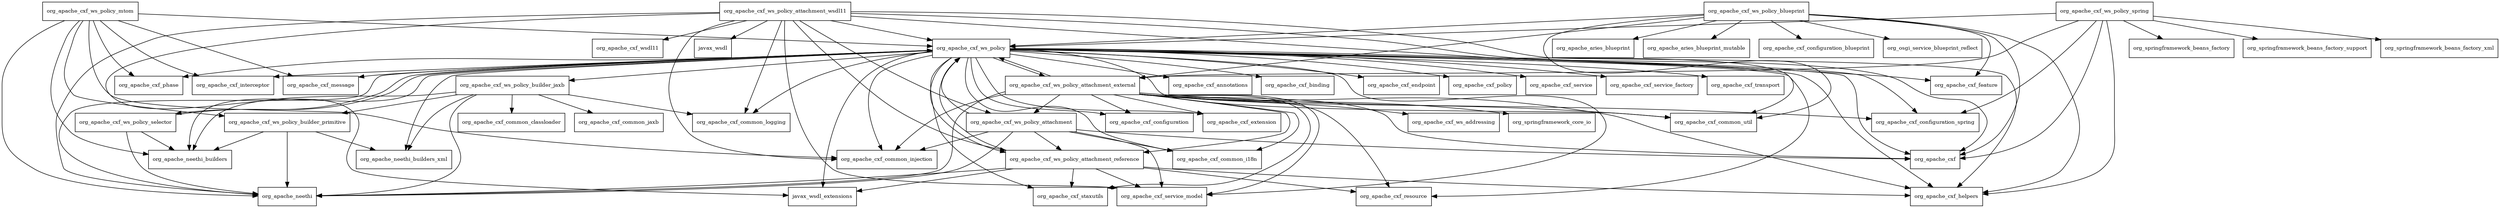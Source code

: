 digraph cxf_rt_ws_policy_2_7_11_redhat_3_package_dependencies {
  node [shape = box, fontsize=10.0];
  org_apache_cxf_ws_policy -> javax_wsdl_extensions;
  org_apache_cxf_ws_policy -> org_apache_cxf;
  org_apache_cxf_ws_policy -> org_apache_cxf_annotations;
  org_apache_cxf_ws_policy -> org_apache_cxf_binding;
  org_apache_cxf_ws_policy -> org_apache_cxf_common_i18n;
  org_apache_cxf_ws_policy -> org_apache_cxf_common_injection;
  org_apache_cxf_ws_policy -> org_apache_cxf_common_logging;
  org_apache_cxf_ws_policy -> org_apache_cxf_common_util;
  org_apache_cxf_ws_policy -> org_apache_cxf_configuration;
  org_apache_cxf_ws_policy -> org_apache_cxf_configuration_spring;
  org_apache_cxf_ws_policy -> org_apache_cxf_endpoint;
  org_apache_cxf_ws_policy -> org_apache_cxf_extension;
  org_apache_cxf_ws_policy -> org_apache_cxf_feature;
  org_apache_cxf_ws_policy -> org_apache_cxf_helpers;
  org_apache_cxf_ws_policy -> org_apache_cxf_interceptor;
  org_apache_cxf_ws_policy -> org_apache_cxf_message;
  org_apache_cxf_ws_policy -> org_apache_cxf_phase;
  org_apache_cxf_ws_policy -> org_apache_cxf_policy;
  org_apache_cxf_ws_policy -> org_apache_cxf_resource;
  org_apache_cxf_ws_policy -> org_apache_cxf_service;
  org_apache_cxf_ws_policy -> org_apache_cxf_service_factory;
  org_apache_cxf_ws_policy -> org_apache_cxf_service_model;
  org_apache_cxf_ws_policy -> org_apache_cxf_staxutils;
  org_apache_cxf_ws_policy -> org_apache_cxf_transport;
  org_apache_cxf_ws_policy -> org_apache_cxf_ws_policy_attachment_external;
  org_apache_cxf_ws_policy -> org_apache_cxf_ws_policy_attachment_reference;
  org_apache_cxf_ws_policy -> org_apache_cxf_ws_policy_builder_jaxb;
  org_apache_cxf_ws_policy -> org_apache_cxf_ws_policy_selector;
  org_apache_cxf_ws_policy -> org_apache_neethi;
  org_apache_cxf_ws_policy -> org_apache_neethi_builders;
  org_apache_cxf_ws_policy -> org_apache_neethi_builders_xml;
  org_apache_cxf_ws_policy_attachment -> org_apache_cxf;
  org_apache_cxf_ws_policy_attachment -> org_apache_cxf_common_i18n;
  org_apache_cxf_ws_policy_attachment -> org_apache_cxf_common_injection;
  org_apache_cxf_ws_policy_attachment -> org_apache_cxf_service_model;
  org_apache_cxf_ws_policy_attachment -> org_apache_cxf_ws_policy;
  org_apache_cxf_ws_policy_attachment -> org_apache_cxf_ws_policy_attachment_reference;
  org_apache_cxf_ws_policy_attachment -> org_apache_neethi;
  org_apache_cxf_ws_policy_attachment_external -> org_apache_cxf;
  org_apache_cxf_ws_policy_attachment_external -> org_apache_cxf_common_i18n;
  org_apache_cxf_ws_policy_attachment_external -> org_apache_cxf_common_injection;
  org_apache_cxf_ws_policy_attachment_external -> org_apache_cxf_common_util;
  org_apache_cxf_ws_policy_attachment_external -> org_apache_cxf_configuration;
  org_apache_cxf_ws_policy_attachment_external -> org_apache_cxf_configuration_spring;
  org_apache_cxf_ws_policy_attachment_external -> org_apache_cxf_extension;
  org_apache_cxf_ws_policy_attachment_external -> org_apache_cxf_helpers;
  org_apache_cxf_ws_policy_attachment_external -> org_apache_cxf_resource;
  org_apache_cxf_ws_policy_attachment_external -> org_apache_cxf_service_model;
  org_apache_cxf_ws_policy_attachment_external -> org_apache_cxf_staxutils;
  org_apache_cxf_ws_policy_attachment_external -> org_apache_cxf_ws_addressing;
  org_apache_cxf_ws_policy_attachment_external -> org_apache_cxf_ws_policy;
  org_apache_cxf_ws_policy_attachment_external -> org_apache_cxf_ws_policy_attachment;
  org_apache_cxf_ws_policy_attachment_external -> org_apache_cxf_ws_policy_attachment_reference;
  org_apache_cxf_ws_policy_attachment_external -> org_apache_neethi;
  org_apache_cxf_ws_policy_attachment_external -> org_springframework_core_io;
  org_apache_cxf_ws_policy_attachment_reference -> javax_wsdl_extensions;
  org_apache_cxf_ws_policy_attachment_reference -> org_apache_cxf_helpers;
  org_apache_cxf_ws_policy_attachment_reference -> org_apache_cxf_resource;
  org_apache_cxf_ws_policy_attachment_reference -> org_apache_cxf_service_model;
  org_apache_cxf_ws_policy_attachment_reference -> org_apache_cxf_staxutils;
  org_apache_cxf_ws_policy_attachment_reference -> org_apache_cxf_ws_policy;
  org_apache_cxf_ws_policy_attachment_reference -> org_apache_neethi;
  org_apache_cxf_ws_policy_attachment_wsdl11 -> javax_wsdl;
  org_apache_cxf_ws_policy_attachment_wsdl11 -> javax_wsdl_extensions;
  org_apache_cxf_ws_policy_attachment_wsdl11 -> org_apache_cxf;
  org_apache_cxf_ws_policy_attachment_wsdl11 -> org_apache_cxf_common_injection;
  org_apache_cxf_ws_policy_attachment_wsdl11 -> org_apache_cxf_common_logging;
  org_apache_cxf_ws_policy_attachment_wsdl11 -> org_apache_cxf_common_util;
  org_apache_cxf_ws_policy_attachment_wsdl11 -> org_apache_cxf_helpers;
  org_apache_cxf_ws_policy_attachment_wsdl11 -> org_apache_cxf_service_model;
  org_apache_cxf_ws_policy_attachment_wsdl11 -> org_apache_cxf_ws_policy;
  org_apache_cxf_ws_policy_attachment_wsdl11 -> org_apache_cxf_ws_policy_attachment;
  org_apache_cxf_ws_policy_attachment_wsdl11 -> org_apache_cxf_ws_policy_attachment_reference;
  org_apache_cxf_ws_policy_attachment_wsdl11 -> org_apache_cxf_wsdl11;
  org_apache_cxf_ws_policy_attachment_wsdl11 -> org_apache_neethi;
  org_apache_cxf_ws_policy_blueprint -> org_apache_aries_blueprint;
  org_apache_cxf_ws_policy_blueprint -> org_apache_aries_blueprint_mutable;
  org_apache_cxf_ws_policy_blueprint -> org_apache_cxf;
  org_apache_cxf_ws_policy_blueprint -> org_apache_cxf_common_util;
  org_apache_cxf_ws_policy_blueprint -> org_apache_cxf_configuration_blueprint;
  org_apache_cxf_ws_policy_blueprint -> org_apache_cxf_feature;
  org_apache_cxf_ws_policy_blueprint -> org_apache_cxf_helpers;
  org_apache_cxf_ws_policy_blueprint -> org_apache_cxf_ws_policy;
  org_apache_cxf_ws_policy_blueprint -> org_apache_cxf_ws_policy_attachment_external;
  org_apache_cxf_ws_policy_blueprint -> org_osgi_service_blueprint_reflect;
  org_apache_cxf_ws_policy_builder_jaxb -> org_apache_cxf_common_classloader;
  org_apache_cxf_ws_policy_builder_jaxb -> org_apache_cxf_common_jaxb;
  org_apache_cxf_ws_policy_builder_jaxb -> org_apache_cxf_common_logging;
  org_apache_cxf_ws_policy_builder_jaxb -> org_apache_cxf_ws_policy_builder_primitive;
  org_apache_cxf_ws_policy_builder_jaxb -> org_apache_neethi;
  org_apache_cxf_ws_policy_builder_jaxb -> org_apache_neethi_builders;
  org_apache_cxf_ws_policy_builder_jaxb -> org_apache_neethi_builders_xml;
  org_apache_cxf_ws_policy_builder_primitive -> org_apache_neethi;
  org_apache_cxf_ws_policy_builder_primitive -> org_apache_neethi_builders;
  org_apache_cxf_ws_policy_builder_primitive -> org_apache_neethi_builders_xml;
  org_apache_cxf_ws_policy_mtom -> org_apache_cxf_common_injection;
  org_apache_cxf_ws_policy_mtom -> org_apache_cxf_interceptor;
  org_apache_cxf_ws_policy_mtom -> org_apache_cxf_message;
  org_apache_cxf_ws_policy_mtom -> org_apache_cxf_phase;
  org_apache_cxf_ws_policy_mtom -> org_apache_cxf_ws_policy;
  org_apache_cxf_ws_policy_mtom -> org_apache_cxf_ws_policy_builder_primitive;
  org_apache_cxf_ws_policy_mtom -> org_apache_neethi;
  org_apache_cxf_ws_policy_mtom -> org_apache_neethi_builders;
  org_apache_cxf_ws_policy_selector -> org_apache_cxf_ws_policy;
  org_apache_cxf_ws_policy_selector -> org_apache_neethi;
  org_apache_cxf_ws_policy_selector -> org_apache_neethi_builders;
  org_apache_cxf_ws_policy_spring -> org_apache_cxf;
  org_apache_cxf_ws_policy_spring -> org_apache_cxf_configuration_spring;
  org_apache_cxf_ws_policy_spring -> org_apache_cxf_helpers;
  org_apache_cxf_ws_policy_spring -> org_apache_cxf_ws_policy;
  org_apache_cxf_ws_policy_spring -> org_apache_cxf_ws_policy_attachment_external;
  org_apache_cxf_ws_policy_spring -> org_springframework_beans_factory;
  org_apache_cxf_ws_policy_spring -> org_springframework_beans_factory_support;
  org_apache_cxf_ws_policy_spring -> org_springframework_beans_factory_xml;
}

